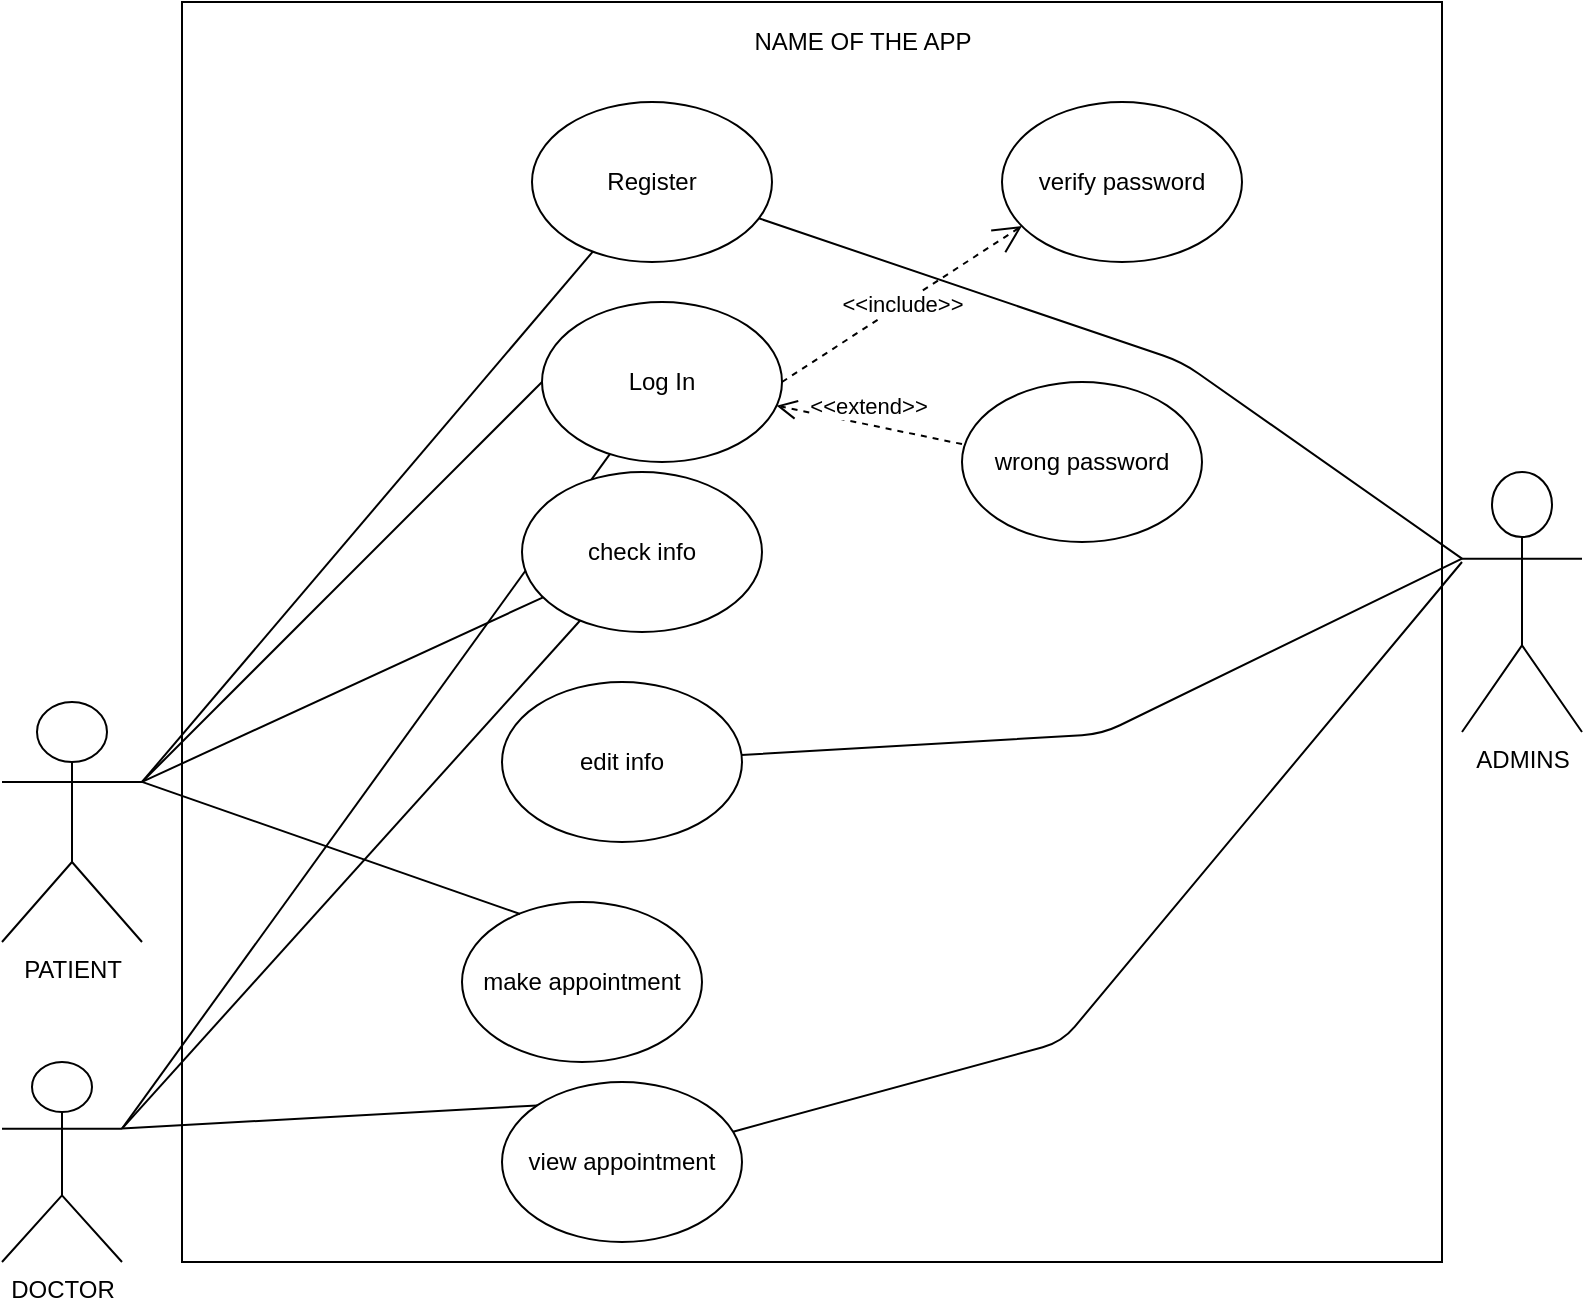 <mxfile version="14.9.5" type="github">
  <diagram id="fhpa1yW14Nf8clvQcn4W" name="Page-1">
    <mxGraphModel dx="868" dy="1595" grid="1" gridSize="10" guides="1" tooltips="1" connect="1" arrows="1" fold="1" page="1" pageScale="1" pageWidth="850" pageHeight="1100" math="0" shadow="0">
      <root>
        <mxCell id="0" />
        <mxCell id="1" parent="0" />
        <mxCell id="PiePy1-SovwP09iOrNaZ-1" value="&lt;p align=&quot;center&quot;&gt;&lt;br&gt;&lt;/p&gt;" style="whiteSpace=wrap;html=1;aspect=fixed;align=center;" parent="1" vertex="1">
          <mxGeometry x="130" y="-740" width="630" height="630" as="geometry" />
        </mxCell>
        <mxCell id="PiePy1-SovwP09iOrNaZ-2" value="NAME OF THE APP" style="text;html=1;align=center;verticalAlign=middle;resizable=0;points=[];autosize=1;strokeColor=none;" parent="1" vertex="1">
          <mxGeometry x="410" y="-730" width="120" height="20" as="geometry" />
        </mxCell>
        <mxCell id="PiePy1-SovwP09iOrNaZ-3" value="PATIENT" style="shape=umlActor;verticalLabelPosition=bottom;verticalAlign=top;html=1;" parent="1" vertex="1">
          <mxGeometry x="40" y="-390" width="70" height="120" as="geometry" />
        </mxCell>
        <mxCell id="PiePy1-SovwP09iOrNaZ-5" value="DOCTOR" style="shape=umlActor;verticalLabelPosition=bottom;verticalAlign=top;html=1;" parent="1" vertex="1">
          <mxGeometry x="40" y="-210" width="60" height="100" as="geometry" />
        </mxCell>
        <mxCell id="PiePy1-SovwP09iOrNaZ-6" value="ADMINS" style="shape=umlActor;verticalLabelPosition=bottom;verticalAlign=top;html=1;direction=east;" parent="1" vertex="1">
          <mxGeometry x="770" y="-505" width="60" height="130" as="geometry" />
        </mxCell>
        <mxCell id="AIOXDdsMLLMwucUnHABV-1" value="Log In" style="ellipse;whiteSpace=wrap;html=1;" vertex="1" parent="1">
          <mxGeometry x="310" y="-590" width="120" height="80" as="geometry" />
        </mxCell>
        <mxCell id="AIOXDdsMLLMwucUnHABV-2" value="Register" style="ellipse;whiteSpace=wrap;html=1;" vertex="1" parent="1">
          <mxGeometry x="305" y="-690" width="120" height="80" as="geometry" />
        </mxCell>
        <mxCell id="AIOXDdsMLLMwucUnHABV-3" value="make appointment" style="ellipse;whiteSpace=wrap;html=1;" vertex="1" parent="1">
          <mxGeometry x="270" y="-290" width="120" height="80" as="geometry" />
        </mxCell>
        <mxCell id="AIOXDdsMLLMwucUnHABV-7" value="" style="endArrow=none;html=1;" edge="1" parent="1" target="AIOXDdsMLLMwucUnHABV-2">
          <mxGeometry width="50" height="50" relative="1" as="geometry">
            <mxPoint x="110" y="-350" as="sourcePoint" />
            <mxPoint x="300" y="-410" as="targetPoint" />
          </mxGeometry>
        </mxCell>
        <mxCell id="AIOXDdsMLLMwucUnHABV-8" value="" style="endArrow=none;html=1;entryX=0;entryY=0.5;entryDx=0;entryDy=0;" edge="1" parent="1" target="AIOXDdsMLLMwucUnHABV-1">
          <mxGeometry width="50" height="50" relative="1" as="geometry">
            <mxPoint x="110" y="-350" as="sourcePoint" />
            <mxPoint x="160" y="-400" as="targetPoint" />
          </mxGeometry>
        </mxCell>
        <mxCell id="AIOXDdsMLLMwucUnHABV-10" value="" style="endArrow=none;html=1;entryX=0.242;entryY=0.075;entryDx=0;entryDy=0;exitX=1;exitY=0.333;exitDx=0;exitDy=0;exitPerimeter=0;entryPerimeter=0;" edge="1" parent="1" source="PiePy1-SovwP09iOrNaZ-3" target="AIOXDdsMLLMwucUnHABV-3">
          <mxGeometry width="50" height="50" relative="1" as="geometry">
            <mxPoint x="130" y="-270" as="sourcePoint" />
            <mxPoint x="370" y="-280" as="targetPoint" />
          </mxGeometry>
        </mxCell>
        <mxCell id="AIOXDdsMLLMwucUnHABV-11" value="" style="endArrow=none;html=1;exitX=1;exitY=0.333;exitDx=0;exitDy=0;exitPerimeter=0;" edge="1" parent="1" source="PiePy1-SovwP09iOrNaZ-3" target="AIOXDdsMLLMwucUnHABV-4">
          <mxGeometry width="50" height="50" relative="1" as="geometry">
            <mxPoint x="110" y="-310" as="sourcePoint" />
            <mxPoint x="379.04" y="-144" as="targetPoint" />
          </mxGeometry>
        </mxCell>
        <mxCell id="AIOXDdsMLLMwucUnHABV-12" value="" style="endArrow=none;html=1;exitX=1;exitY=0.333;exitDx=0;exitDy=0;exitPerimeter=0;" edge="1" parent="1" source="PiePy1-SovwP09iOrNaZ-5" target="AIOXDdsMLLMwucUnHABV-1">
          <mxGeometry width="50" height="50" relative="1" as="geometry">
            <mxPoint x="90.96" y="-180" as="sourcePoint" />
            <mxPoint x="360.0" y="-14" as="targetPoint" />
          </mxGeometry>
        </mxCell>
        <mxCell id="AIOXDdsMLLMwucUnHABV-14" value="view appointment" style="ellipse;whiteSpace=wrap;html=1;" vertex="1" parent="1">
          <mxGeometry x="290" y="-200" width="120" height="80" as="geometry" />
        </mxCell>
        <mxCell id="AIOXDdsMLLMwucUnHABV-16" value="" style="endArrow=none;html=1;entryX=0;entryY=0;entryDx=0;entryDy=0;exitX=1;exitY=0.333;exitDx=0;exitDy=0;exitPerimeter=0;" edge="1" parent="1" source="PiePy1-SovwP09iOrNaZ-5" target="AIOXDdsMLLMwucUnHABV-14">
          <mxGeometry width="50" height="50" relative="1" as="geometry">
            <mxPoint x="110" y="-170" as="sourcePoint" />
            <mxPoint x="369.04" y="-254" as="targetPoint" />
          </mxGeometry>
        </mxCell>
        <mxCell id="AIOXDdsMLLMwucUnHABV-18" value="" style="endArrow=none;html=1;exitX=1;exitY=0.333;exitDx=0;exitDy=0;exitPerimeter=0;" edge="1" parent="1" source="PiePy1-SovwP09iOrNaZ-5" target="AIOXDdsMLLMwucUnHABV-4">
          <mxGeometry width="50" height="50" relative="1" as="geometry">
            <mxPoint x="110" y="-294.187" as="sourcePoint" />
            <mxPoint x="377.574" y="-365.804" as="targetPoint" />
          </mxGeometry>
        </mxCell>
        <mxCell id="AIOXDdsMLLMwucUnHABV-4" value="check info" style="ellipse;whiteSpace=wrap;html=1;" vertex="1" parent="1">
          <mxGeometry x="300" y="-505" width="120" height="80" as="geometry" />
        </mxCell>
        <mxCell id="AIOXDdsMLLMwucUnHABV-24" value="" style="endArrow=none;html=1;entryX=0;entryY=0.333;entryDx=0;entryDy=0;entryPerimeter=0;" edge="1" parent="1" source="AIOXDdsMLLMwucUnHABV-2" target="PiePy1-SovwP09iOrNaZ-6">
          <mxGeometry width="50" height="50" relative="1" as="geometry">
            <mxPoint x="670" y="-390" as="sourcePoint" />
            <mxPoint x="720" y="-440" as="targetPoint" />
            <Array as="points">
              <mxPoint x="630" y="-560" />
            </Array>
          </mxGeometry>
        </mxCell>
        <mxCell id="AIOXDdsMLLMwucUnHABV-28" value="edit info" style="ellipse;whiteSpace=wrap;html=1;" vertex="1" parent="1">
          <mxGeometry x="290" y="-400" width="120" height="80" as="geometry" />
        </mxCell>
        <mxCell id="AIOXDdsMLLMwucUnHABV-29" value="wrong password" style="ellipse;whiteSpace=wrap;html=1;" vertex="1" parent="1">
          <mxGeometry x="520" y="-550" width="120" height="80" as="geometry" />
        </mxCell>
        <mxCell id="AIOXDdsMLLMwucUnHABV-30" value="verify password" style="ellipse;whiteSpace=wrap;html=1;" vertex="1" parent="1">
          <mxGeometry x="540" y="-690" width="120" height="80" as="geometry" />
        </mxCell>
        <mxCell id="AIOXDdsMLLMwucUnHABV-31" value="&amp;lt;&amp;lt;include&amp;gt;&amp;gt;" style="endArrow=open;endSize=12;dashed=1;html=1;exitX=1;exitY=0.5;exitDx=0;exitDy=0;entryX=0.083;entryY=0.775;entryDx=0;entryDy=0;entryPerimeter=0;" edge="1" parent="1" source="AIOXDdsMLLMwucUnHABV-1" target="AIOXDdsMLLMwucUnHABV-30">
          <mxGeometry width="160" relative="1" as="geometry">
            <mxPoint x="425" y="-560" as="sourcePoint" />
            <mxPoint x="585" y="-560" as="targetPoint" />
          </mxGeometry>
        </mxCell>
        <mxCell id="AIOXDdsMLLMwucUnHABV-36" value="&amp;lt;&amp;lt;extend&amp;gt;&amp;gt;" style="html=1;verticalAlign=bottom;endArrow=open;dashed=1;endSize=8;exitX=0;exitY=0.388;exitDx=0;exitDy=0;exitPerimeter=0;" edge="1" parent="1" source="AIOXDdsMLLMwucUnHABV-29" target="AIOXDdsMLLMwucUnHABV-1">
          <mxGeometry relative="1" as="geometry">
            <mxPoint x="510" y="-520" as="sourcePoint" />
            <mxPoint x="440" y="-520" as="targetPoint" />
          </mxGeometry>
        </mxCell>
        <mxCell id="AIOXDdsMLLMwucUnHABV-38" value="" style="endArrow=none;html=1;entryX=0;entryY=0.333;entryDx=0;entryDy=0;entryPerimeter=0;" edge="1" parent="1" source="AIOXDdsMLLMwucUnHABV-28" target="PiePy1-SovwP09iOrNaZ-6">
          <mxGeometry width="50" height="50" relative="1" as="geometry">
            <mxPoint x="400" y="-430" as="sourcePoint" />
            <mxPoint x="450" y="-480" as="targetPoint" />
            <Array as="points">
              <mxPoint x="590" y="-374" />
            </Array>
          </mxGeometry>
        </mxCell>
        <mxCell id="AIOXDdsMLLMwucUnHABV-39" value="" style="endArrow=none;html=1;" edge="1" parent="1" source="AIOXDdsMLLMwucUnHABV-14">
          <mxGeometry width="50" height="50" relative="1" as="geometry">
            <mxPoint x="400" y="-340" as="sourcePoint" />
            <mxPoint x="770" y="-460" as="targetPoint" />
            <Array as="points">
              <mxPoint x="570" y="-220" />
            </Array>
          </mxGeometry>
        </mxCell>
      </root>
    </mxGraphModel>
  </diagram>
</mxfile>
